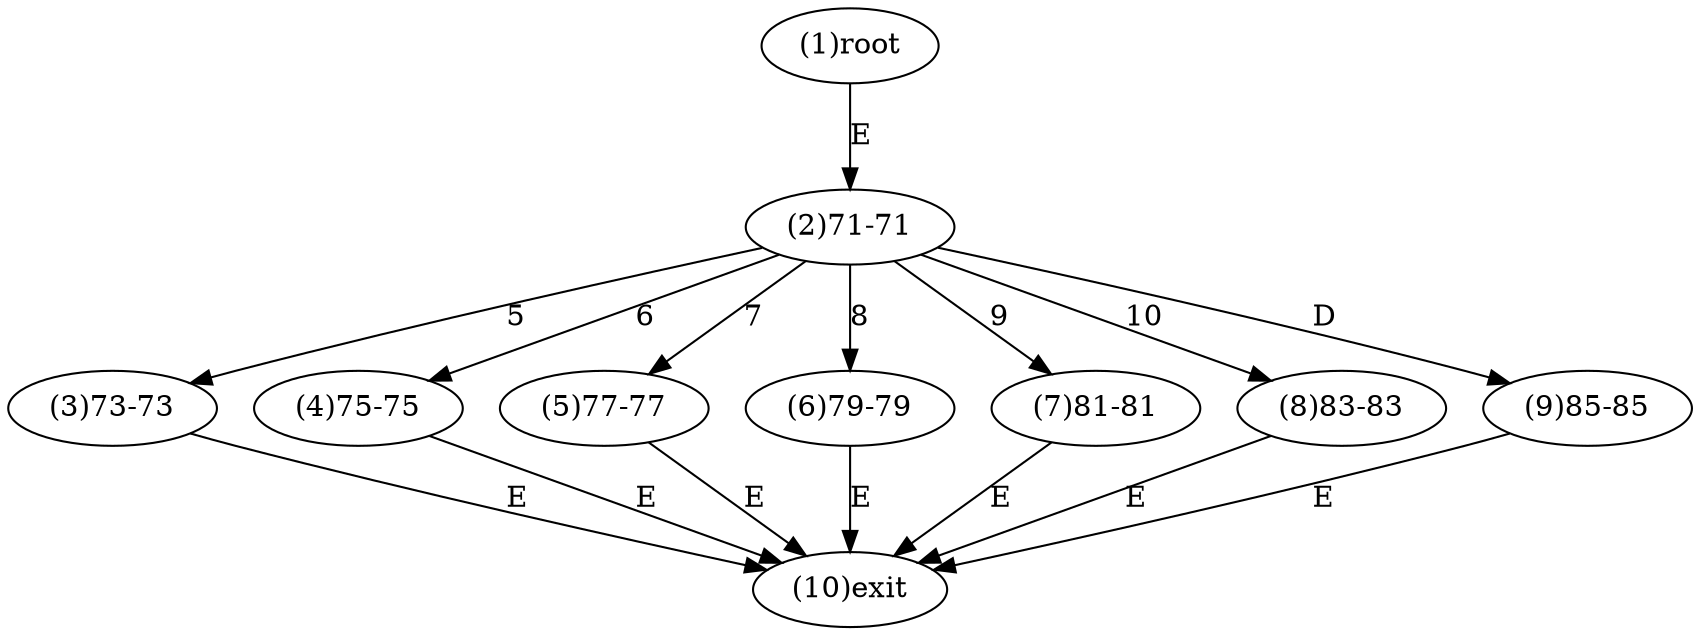 digraph "" { 
1[ label="(1)root"];
2[ label="(2)71-71"];
3[ label="(3)73-73"];
4[ label="(4)75-75"];
5[ label="(5)77-77"];
6[ label="(6)79-79"];
7[ label="(7)81-81"];
8[ label="(8)83-83"];
9[ label="(9)85-85"];
10[ label="(10)exit"];
1->2[ label="E"];
2->3[ label="5"];
2->4[ label="6"];
2->5[ label="7"];
2->6[ label="8"];
2->7[ label="9"];
2->8[ label="10"];
2->9[ label="D"];
3->10[ label="E"];
4->10[ label="E"];
5->10[ label="E"];
6->10[ label="E"];
7->10[ label="E"];
8->10[ label="E"];
9->10[ label="E"];
}